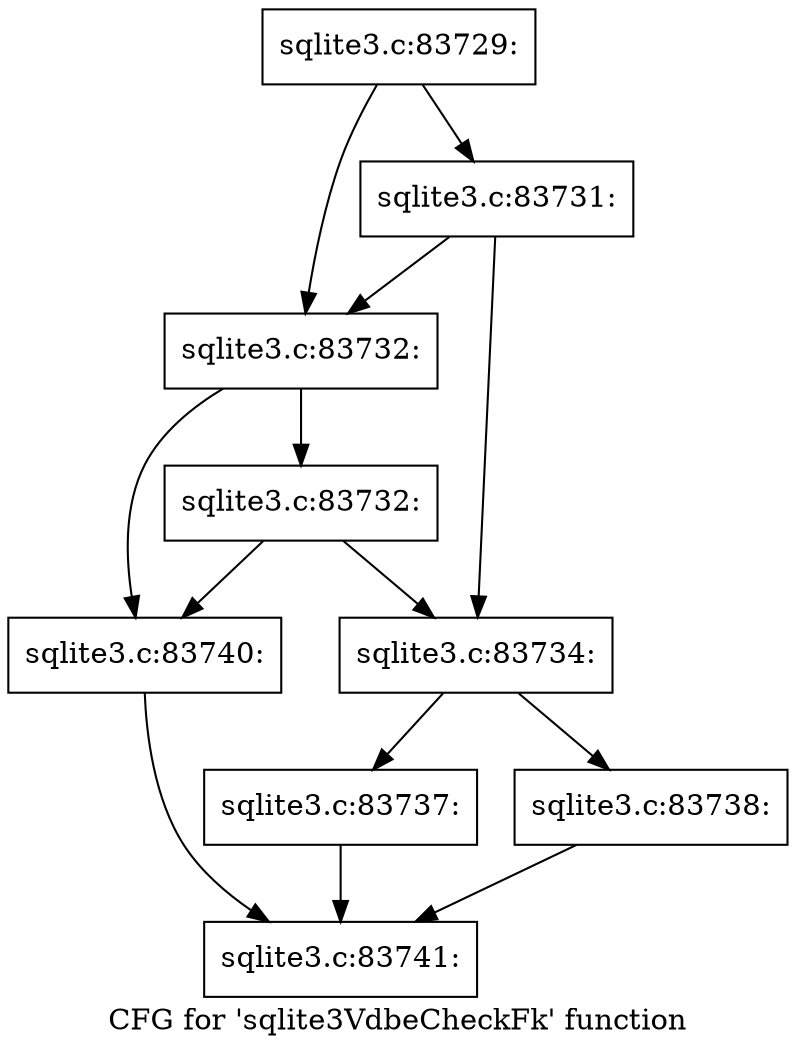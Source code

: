 digraph "CFG for 'sqlite3VdbeCheckFk' function" {
	label="CFG for 'sqlite3VdbeCheckFk' function";

	Node0x55c0f7a5af60 [shape=record,label="{sqlite3.c:83729:}"];
	Node0x55c0f7a5af60 -> Node0x55c0f7a5da30;
	Node0x55c0f7a5af60 -> Node0x55c0f7a5d9b0;
	Node0x55c0f7a5da30 [shape=record,label="{sqlite3.c:83731:}"];
	Node0x55c0f7a5da30 -> Node0x55c0f7a5d910;
	Node0x55c0f7a5da30 -> Node0x55c0f7a5d9b0;
	Node0x55c0f7a5d9b0 [shape=record,label="{sqlite3.c:83732:}"];
	Node0x55c0f7a5d9b0 -> Node0x55c0f7a5d960;
	Node0x55c0f7a5d9b0 -> Node0x55c0f7a5e390;
	Node0x55c0f7a5e390 [shape=record,label="{sqlite3.c:83732:}"];
	Node0x55c0f7a5e390 -> Node0x55c0f7a5d910;
	Node0x55c0f7a5e390 -> Node0x55c0f7a5d960;
	Node0x55c0f7a5d910 [shape=record,label="{sqlite3.c:83734:}"];
	Node0x55c0f7a5d910 -> Node0x55c0f5445c30;
	Node0x55c0f7a5d910 -> Node0x55c0f7a5f5e0;
	Node0x55c0f5445c30 [shape=record,label="{sqlite3.c:83737:}"];
	Node0x55c0f5445c30 -> Node0x55c0f7a5b0e0;
	Node0x55c0f7a5f5e0 [shape=record,label="{sqlite3.c:83738:}"];
	Node0x55c0f7a5f5e0 -> Node0x55c0f7a5b0e0;
	Node0x55c0f7a5d960 [shape=record,label="{sqlite3.c:83740:}"];
	Node0x55c0f7a5d960 -> Node0x55c0f7a5b0e0;
	Node0x55c0f7a5b0e0 [shape=record,label="{sqlite3.c:83741:}"];
}
